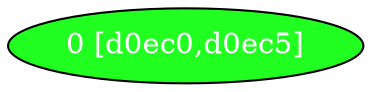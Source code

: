 diGraph libnss3{
	libnss3_0  [style=filled fillcolor="#20FF20" fontcolor="#ffffff" shape=oval label="0 [d0ec0,d0ec5]"]


}